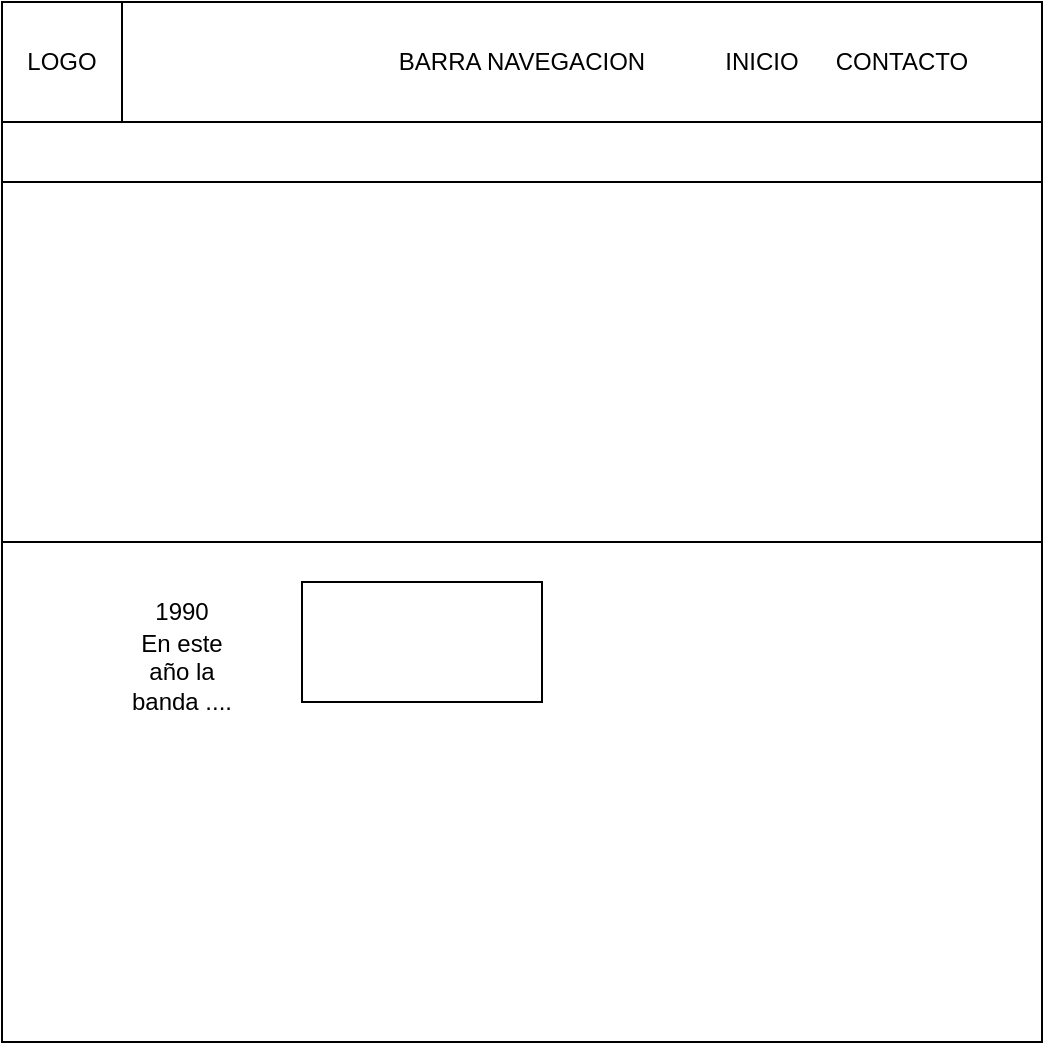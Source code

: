 <mxfile version="15.5.8" type="device"><diagram id="MxS1UsBZuFUtA_ENMl3j" name="Page-1"><mxGraphModel dx="1038" dy="547" grid="1" gridSize="10" guides="1" tooltips="1" connect="1" arrows="1" fold="1" page="1" pageScale="1" pageWidth="827" pageHeight="1169" math="0" shadow="0"><root><mxCell id="0"/><mxCell id="1" parent="0"/><mxCell id="XXbbBm46e0mX8Lkihf0R-1" value="" style="whiteSpace=wrap;html=1;aspect=fixed;" vertex="1" parent="1"><mxGeometry x="50" y="40" width="520" height="520" as="geometry"/></mxCell><mxCell id="XXbbBm46e0mX8Lkihf0R-2" value="BARRA NAVEGACION" style="rounded=0;whiteSpace=wrap;html=1;" vertex="1" parent="1"><mxGeometry x="50" y="40" width="520" height="60" as="geometry"/></mxCell><mxCell id="XXbbBm46e0mX8Lkihf0R-3" value="LOGO" style="whiteSpace=wrap;html=1;aspect=fixed;" vertex="1" parent="1"><mxGeometry x="50" y="40" width="60" height="60" as="geometry"/></mxCell><mxCell id="XXbbBm46e0mX8Lkihf0R-4" value="INICIO" style="text;html=1;strokeColor=none;fillColor=none;align=center;verticalAlign=middle;whiteSpace=wrap;rounded=0;" vertex="1" parent="1"><mxGeometry x="400" y="55" width="60" height="30" as="geometry"/></mxCell><mxCell id="XXbbBm46e0mX8Lkihf0R-5" value="CONTACTO" style="text;html=1;strokeColor=none;fillColor=none;align=center;verticalAlign=middle;whiteSpace=wrap;rounded=0;" vertex="1" parent="1"><mxGeometry x="470" y="55" width="60" height="30" as="geometry"/></mxCell><mxCell id="XXbbBm46e0mX8Lkihf0R-6" value="" style="rounded=0;whiteSpace=wrap;html=1;" vertex="1" parent="1"><mxGeometry x="50" y="130" width="520" height="180" as="geometry"/></mxCell><mxCell id="XXbbBm46e0mX8Lkihf0R-7" value="1990" style="text;html=1;strokeColor=none;fillColor=none;align=center;verticalAlign=middle;whiteSpace=wrap;rounded=0;" vertex="1" parent="1"><mxGeometry x="110" y="330" width="60" height="30" as="geometry"/></mxCell><mxCell id="XXbbBm46e0mX8Lkihf0R-8" value="" style="rounded=0;whiteSpace=wrap;html=1;" vertex="1" parent="1"><mxGeometry x="200" y="330" width="120" height="60" as="geometry"/></mxCell><mxCell id="XXbbBm46e0mX8Lkihf0R-9" value="En este año la banda ...." style="text;html=1;strokeColor=none;fillColor=none;align=center;verticalAlign=middle;whiteSpace=wrap;rounded=0;" vertex="1" parent="1"><mxGeometry x="110" y="360" width="60" height="30" as="geometry"/></mxCell></root></mxGraphModel></diagram></mxfile>